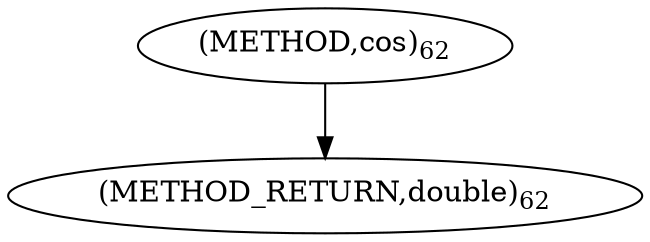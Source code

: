 digraph "cos" {  
"6246" [label = <(METHOD,cos)<SUB>62</SUB>> ]
"6248" [label = <(METHOD_RETURN,double)<SUB>62</SUB>> ]
  "6246" -> "6248" 
}
